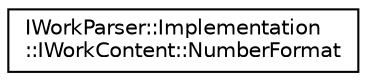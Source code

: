digraph "类继承关系图"
{
  edge [fontname="Helvetica",fontsize="10",labelfontname="Helvetica",labelfontsize="10"];
  node [fontname="Helvetica",fontsize="10",shape=record];
  rankdir="LR";
  Node0 [label="IWorkParser::Implementation\l::IWorkContent::NumberFormat",height=0.2,width=0.4,color="black", fillcolor="white", style="filled",URL="$struct_i_work_parser_1_1_implementation_1_1_i_work_content_1_1_number_format.html"];
}
